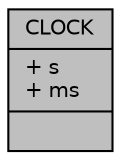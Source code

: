 digraph "CLOCK"
{
  edge [fontname="Helvetica",fontsize="10",labelfontname="Helvetica",labelfontsize="10"];
  node [fontname="Helvetica",fontsize="10",shape=record];
  Node1 [label="{CLOCK\n|+ s\l+ ms\l|}",height=0.2,width=0.4,color="black", fillcolor="grey75", style="filled", fontcolor="black"];
}
